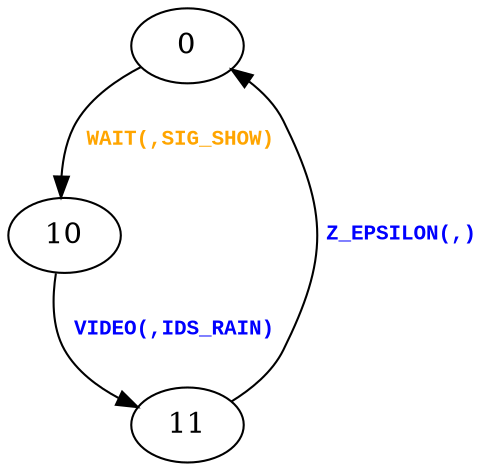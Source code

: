 digraph {
 node [shape=oval];
"0" -> "10"[fontcolor=orange, label=< <table border="0"><tr><td><font face="Courier New" point-size="10"><b>WAIT(,SIG_SHOW)<br align="left"/></b></font></td></tr>
</table>>];
"10" -> "11"[fontcolor=blue, label=< <table border="0"><tr><td><font face="Courier New" point-size="10"><b>VIDEO(,IDS_RAIN)<br align="left"/></b></font></td></tr>
</table>>];
"11" -> "0"[fontcolor=blue, label=< <table border="0"><tr><td><font face="Courier New" point-size="10"><b>Z_EPSILON(,)<br align="left"/></b></font></td></tr>
</table>>];
}
